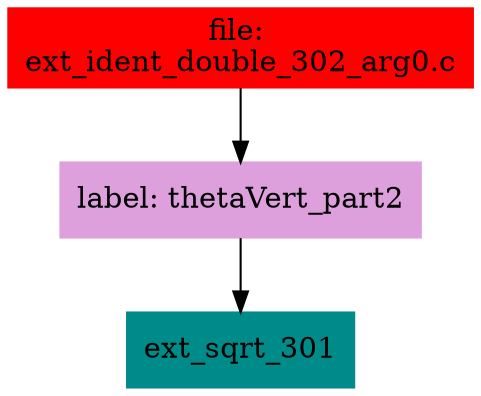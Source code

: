 digraph G {
node [shape=box]

0 [label="file: 
ext_ident_double_302_arg0.c",color=red, style=filled]
1 [label="label: thetaVert_part2",color=plum, style=filled]
0 -> 1
2 [label="ext_sqrt_301",color=cyan4, style=filled]
1 -> 2


}

